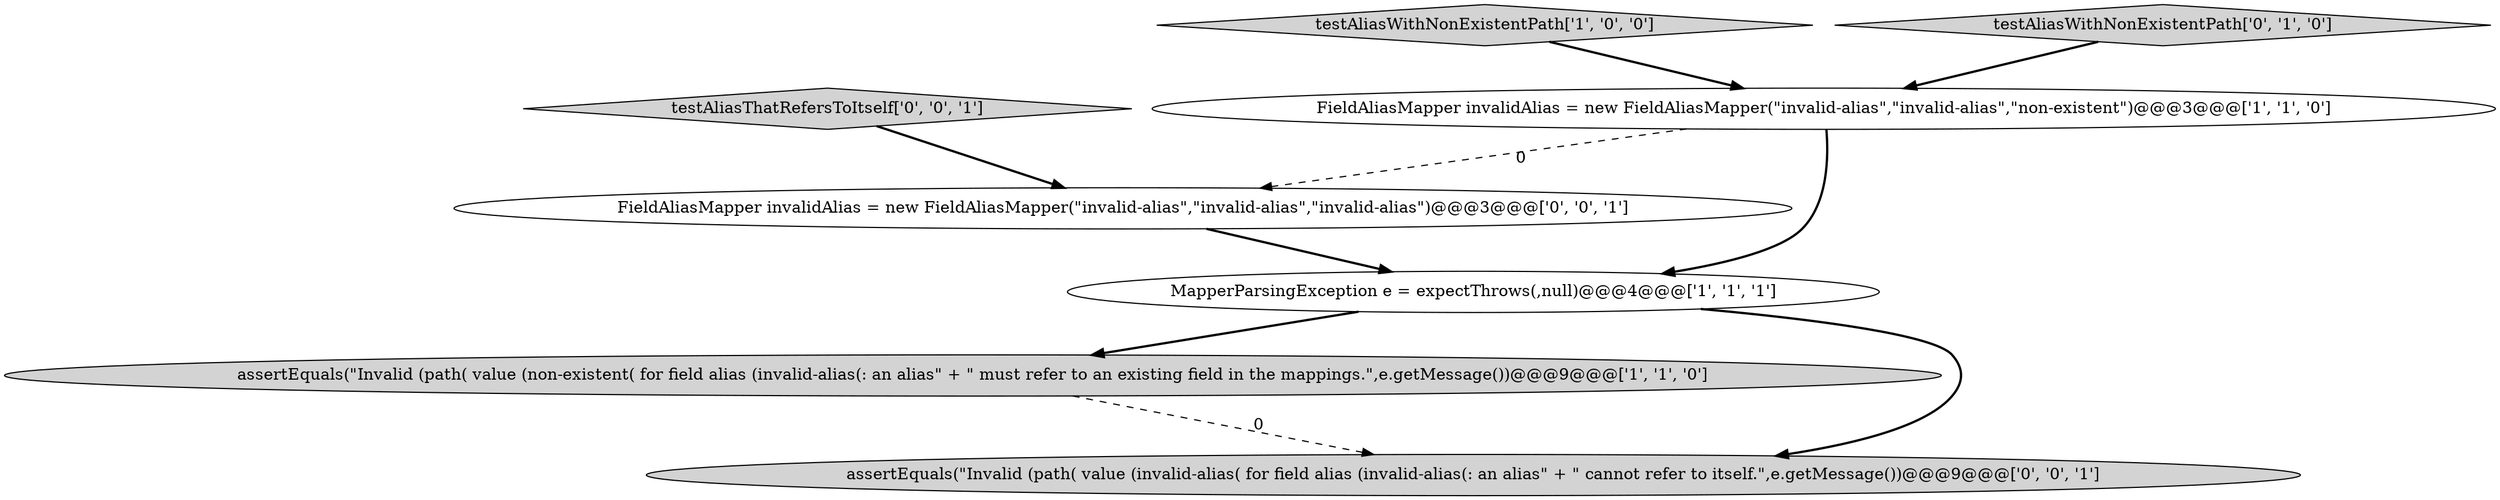 digraph {
0 [style = filled, label = "assertEquals(\"Invalid (path( value (non-existent( for field alias (invalid-alias(: an alias\" + \" must refer to an existing field in the mappings.\",e.getMessage())@@@9@@@['1', '1', '0']", fillcolor = lightgray, shape = ellipse image = "AAA0AAABBB1BBB"];
1 [style = filled, label = "FieldAliasMapper invalidAlias = new FieldAliasMapper(\"invalid-alias\",\"invalid-alias\",\"non-existent\")@@@3@@@['1', '1', '0']", fillcolor = white, shape = ellipse image = "AAA0AAABBB1BBB"];
2 [style = filled, label = "MapperParsingException e = expectThrows(,null)@@@4@@@['1', '1', '1']", fillcolor = white, shape = ellipse image = "AAA0AAABBB1BBB"];
5 [style = filled, label = "testAliasThatRefersToItself['0', '0', '1']", fillcolor = lightgray, shape = diamond image = "AAA0AAABBB3BBB"];
7 [style = filled, label = "assertEquals(\"Invalid (path( value (invalid-alias( for field alias (invalid-alias(: an alias\" + \" cannot refer to itself.\",e.getMessage())@@@9@@@['0', '0', '1']", fillcolor = lightgray, shape = ellipse image = "AAA0AAABBB3BBB"];
3 [style = filled, label = "testAliasWithNonExistentPath['1', '0', '0']", fillcolor = lightgray, shape = diamond image = "AAA0AAABBB1BBB"];
6 [style = filled, label = "FieldAliasMapper invalidAlias = new FieldAliasMapper(\"invalid-alias\",\"invalid-alias\",\"invalid-alias\")@@@3@@@['0', '0', '1']", fillcolor = white, shape = ellipse image = "AAA0AAABBB3BBB"];
4 [style = filled, label = "testAliasWithNonExistentPath['0', '1', '0']", fillcolor = lightgray, shape = diamond image = "AAA0AAABBB2BBB"];
3->1 [style = bold, label=""];
2->0 [style = bold, label=""];
1->6 [style = dashed, label="0"];
0->7 [style = dashed, label="0"];
6->2 [style = bold, label=""];
1->2 [style = bold, label=""];
2->7 [style = bold, label=""];
5->6 [style = bold, label=""];
4->1 [style = bold, label=""];
}

